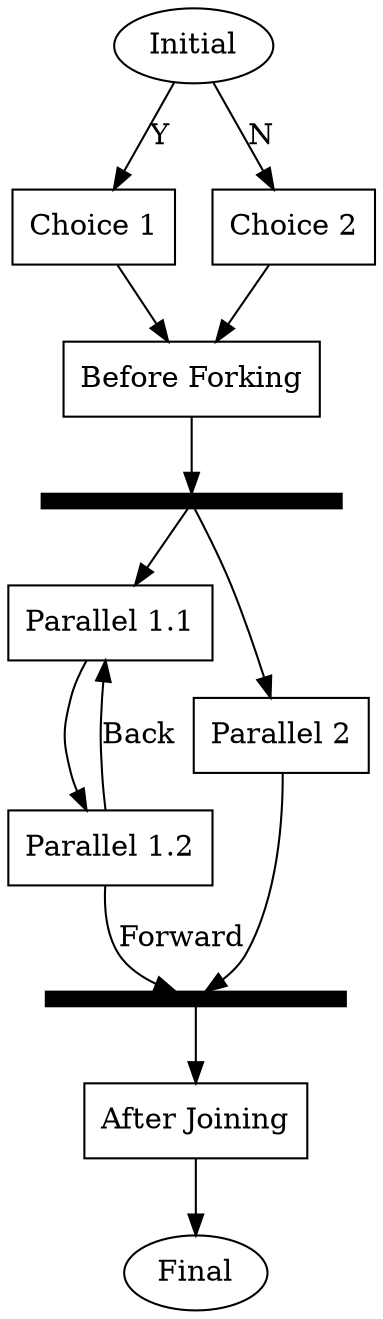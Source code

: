 digraph G {

  v0 [label="Initial",id="1",shape="oval",color="black"]
  v1 [label="Choice 1",id="2",shape="box",color="black"]
  v2 [label="Choice 2",id="3",shape="box",color="black"]
  v3 [label="Before Forking",id="4",shape="box",color="black"]
  v4 [label="",id="5",shape="box",style="filled",fillcolor="black",height="0.1",width="2",fixedsize="true"]
  v5 [label="Parallel 1.1",id="6",shape="box",color="black"]
  v6 [label="Parallel 1.2",id="7",shape="box",color="black"]
  v7 [label="Parallel 2",id="8",shape="box",color="black"]
  v8 [label="",id="9",shape="box",style="filled",fillcolor="black",height="0.1",width="2",fixedsize="true"]
  v9 [label="After Joining",id="10",shape="box",color="black"]
  v10 [label="Final",id="11",shape="oval",color="black"]

  v0 -> v1 [label="Y"]
  v0 -> v2 [label="N"]
  v1 -> v3
  v2 -> v3
  v3 -> v4
  v4 -> v5
  v4 -> v7
  v5 -> v6
  v6 -> v5 [label="Back"]
  v6 -> v8 [label="Forward"]
  v7 -> v8
  v8 -> v9
  v9 -> v10

}